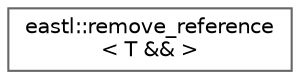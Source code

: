 digraph "类继承关系图"
{
 // LATEX_PDF_SIZE
  bgcolor="transparent";
  edge [fontname=Helvetica,fontsize=10,labelfontname=Helvetica,labelfontsize=10];
  node [fontname=Helvetica,fontsize=10,shape=box,height=0.2,width=0.4];
  rankdir="LR";
  Node0 [id="Node000000",label="eastl::remove_reference\l\< T && \>",height=0.2,width=0.4,color="grey40", fillcolor="white", style="filled",URL="$structeastl_1_1remove__reference_3_01_t_01_6_6_01_4.html",tooltip=" "];
}
